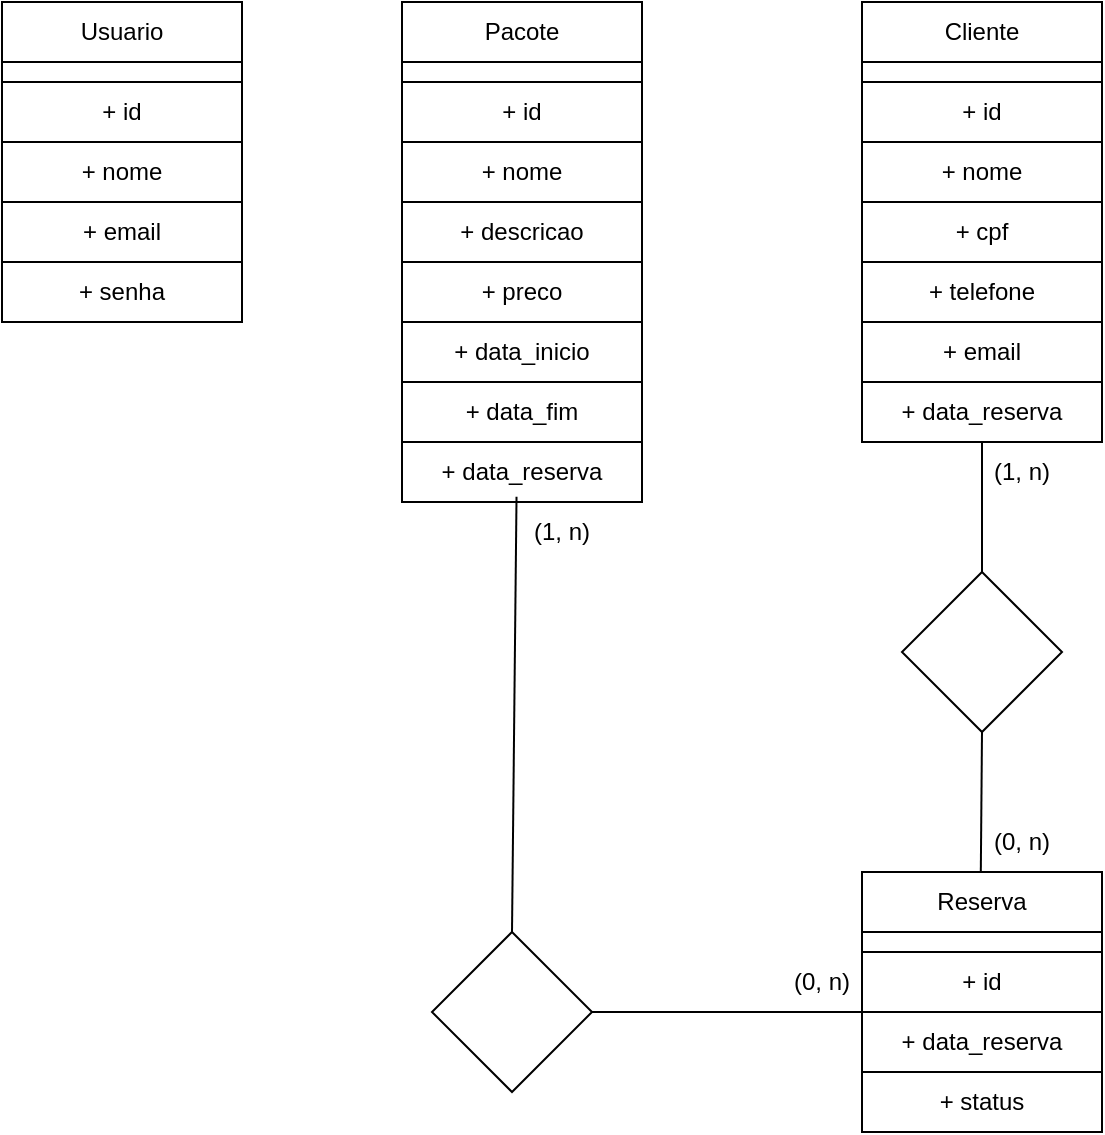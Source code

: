 <mxfile>
    <diagram id="ps5k9a10oBwinneJM_Oi" name="Page-1">
        <mxGraphModel dx="1187" dy="867" grid="1" gridSize="10" guides="1" tooltips="1" connect="1" arrows="1" fold="1" page="1" pageScale="1" pageWidth="850" pageHeight="1100" math="0" shadow="0">
            <root>
                <mxCell id="0"/>
                <mxCell id="1" parent="0"/>
                <mxCell id="4" value="Cliente" style="rounded=0;whiteSpace=wrap;html=1;" vertex="1" parent="1">
                    <mxGeometry x="560" y="135" width="120" height="30" as="geometry"/>
                </mxCell>
                <mxCell id="5" value="" style="rounded=0;whiteSpace=wrap;html=1;" vertex="1" parent="1">
                    <mxGeometry x="560" y="165" width="120" height="10" as="geometry"/>
                </mxCell>
                <mxCell id="6" value="+ id" style="rounded=0;whiteSpace=wrap;html=1;" vertex="1" parent="1">
                    <mxGeometry x="560" y="175" width="120" height="30" as="geometry"/>
                </mxCell>
                <mxCell id="7" value="+ nome" style="rounded=0;whiteSpace=wrap;html=1;" vertex="1" parent="1">
                    <mxGeometry x="560" y="205" width="120" height="30" as="geometry"/>
                </mxCell>
                <mxCell id="8" value="+ cpf" style="rounded=0;whiteSpace=wrap;html=1;" vertex="1" parent="1">
                    <mxGeometry x="560" y="235" width="120" height="30" as="geometry"/>
                </mxCell>
                <mxCell id="9" value="+ telefone" style="rounded=0;whiteSpace=wrap;html=1;" vertex="1" parent="1">
                    <mxGeometry x="560" y="265" width="120" height="30" as="geometry"/>
                </mxCell>
                <mxCell id="10" value="+ email" style="rounded=0;whiteSpace=wrap;html=1;" vertex="1" parent="1">
                    <mxGeometry x="560" y="295" width="120" height="30" as="geometry"/>
                </mxCell>
                <mxCell id="11" value="Pacote" style="rounded=0;whiteSpace=wrap;html=1;" vertex="1" parent="1">
                    <mxGeometry x="330" y="135" width="120" height="30" as="geometry"/>
                </mxCell>
                <mxCell id="12" value="" style="rounded=0;whiteSpace=wrap;html=1;" vertex="1" parent="1">
                    <mxGeometry x="330" y="165" width="120" height="10" as="geometry"/>
                </mxCell>
                <mxCell id="13" value="+ id" style="rounded=0;whiteSpace=wrap;html=1;" vertex="1" parent="1">
                    <mxGeometry x="330" y="175" width="120" height="30" as="geometry"/>
                </mxCell>
                <mxCell id="14" value="+ nome" style="rounded=0;whiteSpace=wrap;html=1;" vertex="1" parent="1">
                    <mxGeometry x="330" y="205" width="120" height="30" as="geometry"/>
                </mxCell>
                <mxCell id="15" value="+ descricao" style="rounded=0;whiteSpace=wrap;html=1;" vertex="1" parent="1">
                    <mxGeometry x="330" y="235" width="120" height="30" as="geometry"/>
                </mxCell>
                <mxCell id="16" value="+ preco" style="rounded=0;whiteSpace=wrap;html=1;" vertex="1" parent="1">
                    <mxGeometry x="330" y="265" width="120" height="30" as="geometry"/>
                </mxCell>
                <mxCell id="17" value="+ data_inicio" style="rounded=0;whiteSpace=wrap;html=1;" vertex="1" parent="1">
                    <mxGeometry x="330" y="295" width="120" height="30" as="geometry"/>
                </mxCell>
                <mxCell id="25" value="+ data_fim" style="rounded=0;whiteSpace=wrap;html=1;" vertex="1" parent="1">
                    <mxGeometry x="330" y="325" width="120" height="30" as="geometry"/>
                </mxCell>
                <mxCell id="26" value="Reserva" style="rounded=0;whiteSpace=wrap;html=1;" vertex="1" parent="1">
                    <mxGeometry x="560" y="570" width="120" height="30" as="geometry"/>
                </mxCell>
                <mxCell id="27" value="" style="rounded=0;whiteSpace=wrap;html=1;" vertex="1" parent="1">
                    <mxGeometry x="560" y="600" width="120" height="10" as="geometry"/>
                </mxCell>
                <mxCell id="28" value="+ id" style="rounded=0;whiteSpace=wrap;html=1;" vertex="1" parent="1">
                    <mxGeometry x="560" y="610" width="120" height="30" as="geometry"/>
                </mxCell>
                <mxCell id="29" value="+ data_reserva" style="rounded=0;whiteSpace=wrap;html=1;" vertex="1" parent="1">
                    <mxGeometry x="560" y="640" width="120" height="30" as="geometry"/>
                </mxCell>
                <mxCell id="30" value="+ status" style="rounded=0;whiteSpace=wrap;html=1;" vertex="1" parent="1">
                    <mxGeometry x="560" y="670" width="120" height="30" as="geometry"/>
                </mxCell>
                <mxCell id="33" value="+ data_reserva" style="rounded=0;whiteSpace=wrap;html=1;" vertex="1" parent="1">
                    <mxGeometry x="560" y="325" width="120" height="30" as="geometry"/>
                </mxCell>
                <mxCell id="34" value="+ data_reserva" style="rounded=0;whiteSpace=wrap;html=1;" vertex="1" parent="1">
                    <mxGeometry x="330" y="355" width="120" height="30" as="geometry"/>
                </mxCell>
                <mxCell id="35" value="Usuario" style="rounded=0;whiteSpace=wrap;html=1;" vertex="1" parent="1">
                    <mxGeometry x="130" y="135" width="120" height="30" as="geometry"/>
                </mxCell>
                <mxCell id="36" value="" style="rounded=0;whiteSpace=wrap;html=1;" vertex="1" parent="1">
                    <mxGeometry x="130" y="165" width="120" height="10" as="geometry"/>
                </mxCell>
                <mxCell id="37" value="+ id" style="rounded=0;whiteSpace=wrap;html=1;" vertex="1" parent="1">
                    <mxGeometry x="130" y="175" width="120" height="30" as="geometry"/>
                </mxCell>
                <mxCell id="38" value="+ nome" style="rounded=0;whiteSpace=wrap;html=1;" vertex="1" parent="1">
                    <mxGeometry x="130" y="205" width="120" height="30" as="geometry"/>
                </mxCell>
                <mxCell id="39" value="+ email" style="rounded=0;whiteSpace=wrap;html=1;" vertex="1" parent="1">
                    <mxGeometry x="130" y="235" width="120" height="30" as="geometry"/>
                </mxCell>
                <mxCell id="40" value="+ senha" style="rounded=0;whiteSpace=wrap;html=1;" vertex="1" parent="1">
                    <mxGeometry x="130" y="265" width="120" height="30" as="geometry"/>
                </mxCell>
                <mxCell id="42" value="" style="rhombus;whiteSpace=wrap;html=1;" vertex="1" parent="1">
                    <mxGeometry x="580" y="420" width="80" height="80" as="geometry"/>
                </mxCell>
                <mxCell id="45" value="" style="endArrow=none;html=1;entryX=0.5;entryY=1;entryDx=0;entryDy=0;exitX=0.5;exitY=0;exitDx=0;exitDy=0;" edge="1" parent="1" source="42" target="33">
                    <mxGeometry width="50" height="50" relative="1" as="geometry">
                        <mxPoint x="610" y="520" as="sourcePoint"/>
                        <mxPoint x="660" y="470" as="targetPoint"/>
                        <Array as="points"/>
                    </mxGeometry>
                </mxCell>
                <mxCell id="46" value="" style="endArrow=none;html=1;entryX=0.5;entryY=1;entryDx=0;entryDy=0;exitX=0.5;exitY=0;exitDx=0;exitDy=0;" edge="1" parent="1" target="42">
                    <mxGeometry width="50" height="50" relative="1" as="geometry">
                        <mxPoint x="619.41" y="570" as="sourcePoint"/>
                        <mxPoint x="619.41" y="515" as="targetPoint"/>
                        <Array as="points"/>
                    </mxGeometry>
                </mxCell>
                <mxCell id="47" value="(0, n)" style="text;html=1;strokeColor=none;fillColor=none;align=center;verticalAlign=middle;whiteSpace=wrap;rounded=0;" vertex="1" parent="1">
                    <mxGeometry x="610" y="540" width="60" height="30" as="geometry"/>
                </mxCell>
                <mxCell id="48" value="" style="rhombus;whiteSpace=wrap;html=1;" vertex="1" parent="1">
                    <mxGeometry x="345" y="600" width="80" height="80" as="geometry"/>
                </mxCell>
                <mxCell id="50" value="" style="endArrow=none;html=1;entryX=0.121;entryY=-0.088;entryDx=0;entryDy=0;exitX=0.5;exitY=0;exitDx=0;exitDy=0;entryPerimeter=0;" edge="1" parent="1" source="48" target="54">
                    <mxGeometry width="50" height="50" relative="1" as="geometry">
                        <mxPoint x="289.41" y="450" as="sourcePoint"/>
                        <mxPoint x="289.41" y="385" as="targetPoint"/>
                        <Array as="points"/>
                    </mxGeometry>
                </mxCell>
                <mxCell id="51" value="" style="endArrow=none;html=1;entryX=0.5;entryY=1;entryDx=0;entryDy=0;exitX=1;exitY=0.5;exitDx=0;exitDy=0;" edge="1" parent="1" source="48">
                    <mxGeometry width="50" height="50" relative="1" as="geometry">
                        <mxPoint x="340" y="640" as="sourcePoint"/>
                        <mxPoint x="560" y="640" as="targetPoint"/>
                        <Array as="points"/>
                    </mxGeometry>
                </mxCell>
                <mxCell id="52" value="(0, n)" style="text;html=1;strokeColor=none;fillColor=none;align=center;verticalAlign=middle;whiteSpace=wrap;rounded=0;" vertex="1" parent="1">
                    <mxGeometry x="510" y="610" width="60" height="30" as="geometry"/>
                </mxCell>
                <mxCell id="53" value="(1, n)" style="text;html=1;strokeColor=none;fillColor=none;align=center;verticalAlign=middle;whiteSpace=wrap;rounded=0;" vertex="1" parent="1">
                    <mxGeometry x="610" y="355" width="60" height="30" as="geometry"/>
                </mxCell>
                <mxCell id="54" value="(1, n)" style="text;html=1;strokeColor=none;fillColor=none;align=center;verticalAlign=middle;whiteSpace=wrap;rounded=0;" vertex="1" parent="1">
                    <mxGeometry x="380" y="385" width="60" height="30" as="geometry"/>
                </mxCell>
            </root>
        </mxGraphModel>
    </diagram>
</mxfile>